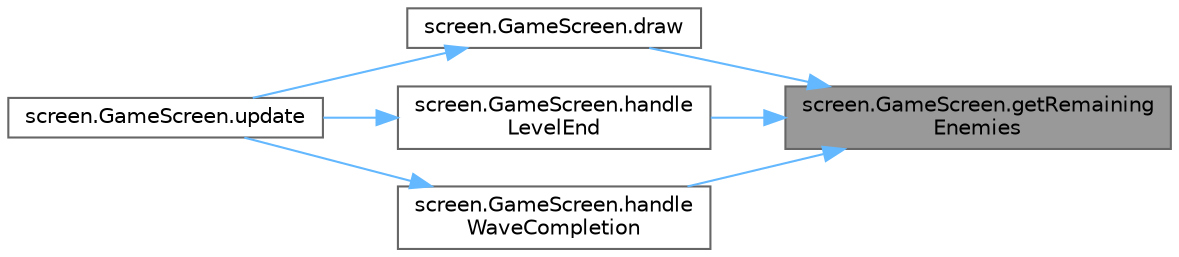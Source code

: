 digraph "screen.GameScreen.getRemainingEnemies"
{
 // LATEX_PDF_SIZE
  bgcolor="transparent";
  edge [fontname=Helvetica,fontsize=10,labelfontname=Helvetica,labelfontsize=10];
  node [fontname=Helvetica,fontsize=10,shape=box,height=0.2,width=0.4];
  rankdir="RL";
  Node1 [id="Node000001",label="screen.GameScreen.getRemaining\lEnemies",height=0.2,width=0.4,color="gray40", fillcolor="grey60", style="filled", fontcolor="black",tooltip="Check remaining enemies."];
  Node1 -> Node2 [id="edge1_Node000001_Node000002",dir="back",color="steelblue1",style="solid",tooltip=" "];
  Node2 [id="Node000002",label="screen.GameScreen.draw",height=0.2,width=0.4,color="grey40", fillcolor="white", style="filled",URL="$classscreen_1_1_game_screen.html#a41ddf8251a118219238774fd8483e92a",tooltip="Draws the elements associated with the screen."];
  Node2 -> Node3 [id="edge2_Node000002_Node000003",dir="back",color="steelblue1",style="solid",tooltip=" "];
  Node3 [id="Node000003",label="screen.GameScreen.update",height=0.2,width=0.4,color="grey40", fillcolor="white", style="filled",URL="$classscreen_1_1_game_screen.html#aea54bbc0cb5c6990c159be77532b94e0",tooltip="Updates the elements on screen and checks for events."];
  Node1 -> Node4 [id="edge3_Node000001_Node000004",dir="back",color="steelblue1",style="solid",tooltip=" "];
  Node4 [id="Node000004",label="screen.GameScreen.handle\lLevelEnd",height=0.2,width=0.4,color="grey40", fillcolor="white", style="filled",URL="$classscreen_1_1_game_screen.html#a41e19e7b8b70f17d04c7787b81d5116c",tooltip=" "];
  Node4 -> Node3 [id="edge4_Node000004_Node000003",dir="back",color="steelblue1",style="solid",tooltip=" "];
  Node1 -> Node5 [id="edge5_Node000001_Node000005",dir="back",color="steelblue1",style="solid",tooltip=" "];
  Node5 [id="Node000005",label="screen.GameScreen.handle\lWaveCompletion",height=0.2,width=0.4,color="grey40", fillcolor="white", style="filled",URL="$classscreen_1_1_game_screen.html#aadf4f57babea3e17c46a02011413e1d4",tooltip=" "];
  Node5 -> Node3 [id="edge6_Node000005_Node000003",dir="back",color="steelblue1",style="solid",tooltip=" "];
}
